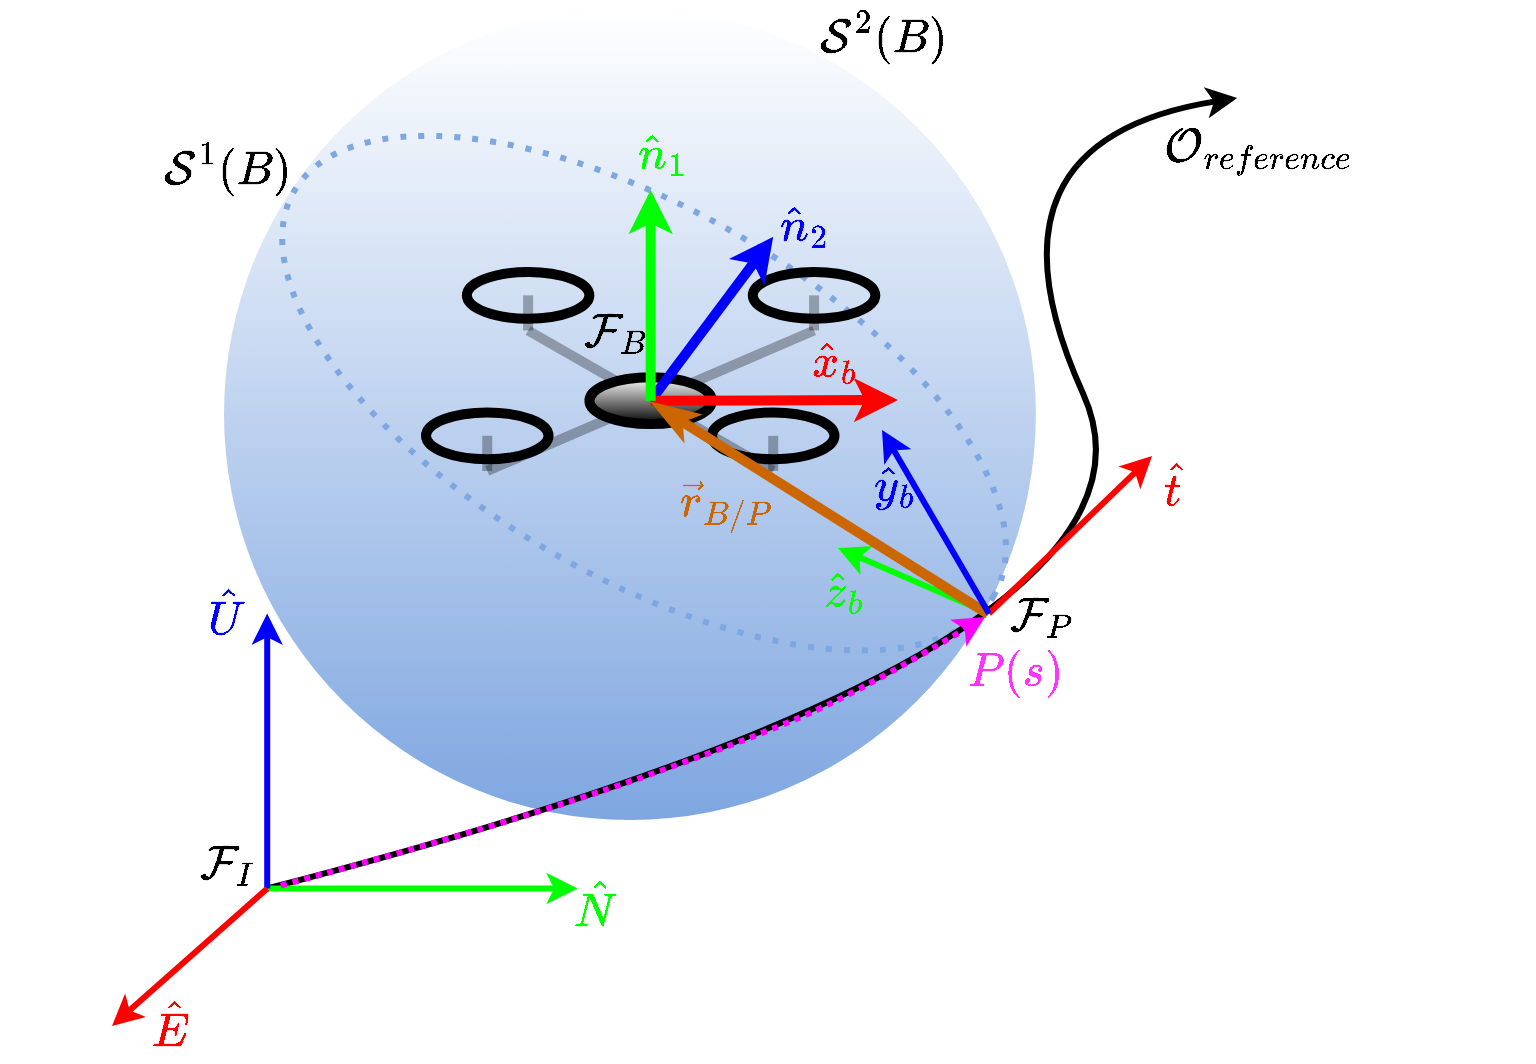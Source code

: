 <mxfile version="28.2.5">
  <diagram name="Page-1" id="U5bMhHxOVTiuiiuViLYi">
    <mxGraphModel dx="871" dy="637" grid="0" gridSize="10" guides="1" tooltips="1" connect="1" arrows="1" fold="1" page="1" pageScale="1" pageWidth="850" pageHeight="1100" math="1" shadow="0">
      <root>
        <mxCell id="0" />
        <mxCell id="1" parent="0" />
        <mxCell id="oY-iWz2owEvFRGqfLtR0-6" value="" style="ellipse;whiteSpace=wrap;html=1;aspect=fixed;fillColor=default;gradientColor=#7EA6E0;gradientDirection=south;strokeColor=none;shadow=0;" parent="1" vertex="1">
          <mxGeometry x="168" y="201.06" width="405.94" height="405.94" as="geometry" />
        </mxCell>
        <mxCell id="oY-iWz2owEvFRGqfLtR0-7" value="" style="ellipse;whiteSpace=wrap;html=1;fillColor=none;strokeColor=#7EA6E0;strokeWidth=3;dashed=1;rotation=30;dashPattern=1 2;" parent="1" vertex="1">
          <mxGeometry x="176" y="301.6" width="404.1" height="184" as="geometry" />
        </mxCell>
        <mxCell id="k8utyObynGav9CogyMUv-6" value="" style="curved=1;endArrow=classic;html=1;rounded=0;strokeWidth=3;" parent="1" edge="1">
          <mxGeometry width="50" height="50" relative="1" as="geometry">
            <mxPoint x="189.605" y="641.259" as="sourcePoint" />
            <mxPoint x="674.635" y="246" as="targetPoint" />
            <Array as="points">
              <mxPoint x="655.234" y="520.963" />
              <mxPoint x="540" y="267" />
            </Array>
          </mxGeometry>
        </mxCell>
        <mxCell id="k8utyObynGav9CogyMUv-8" value="" style="endArrow=classic;html=1;rounded=0;strokeWidth=3;strokeColor=light-dark(#00ff00, #EDEDED);" parent="1" edge="1">
          <mxGeometry width="50" height="50" relative="1" as="geometry">
            <mxPoint x="189.605" y="641.259" as="sourcePoint" />
            <mxPoint x="344.814" y="641.259" as="targetPoint" />
          </mxGeometry>
        </mxCell>
        <mxCell id="k8utyObynGav9CogyMUv-9" value="" style="endArrow=classic;html=1;rounded=0;strokeWidth=3;strokeColor=light-dark(#0000ff, #ededed);" parent="1" edge="1">
          <mxGeometry width="50" height="50" relative="1" as="geometry">
            <mxPoint x="189.605" y="641.259" as="sourcePoint" />
            <mxPoint x="189.605" y="503.778" as="targetPoint" />
          </mxGeometry>
        </mxCell>
        <mxCell id="k8utyObynGav9CogyMUv-10" value="" style="endArrow=classic;html=1;rounded=0;strokeColor=light-dark(#ff0000, #ededed);strokeWidth=3;" parent="1" edge="1">
          <mxGeometry width="50" height="50" relative="1" as="geometry">
            <mxPoint x="189.605" y="641.259" as="sourcePoint" />
            <mxPoint x="112" y="710" as="targetPoint" />
          </mxGeometry>
        </mxCell>
        <mxCell id="k8utyObynGav9CogyMUv-11" value="" style="endArrow=classic;html=1;rounded=0;strokeWidth=3;strokeColor=light-dark(#00ff00, #ededed);" parent="1" edge="1">
          <mxGeometry width="50" height="50" relative="1" as="geometry">
            <mxPoint x="550.467" y="503.778" as="sourcePoint" />
            <mxPoint x="475" y="471" as="targetPoint" />
          </mxGeometry>
        </mxCell>
        <mxCell id="k8utyObynGav9CogyMUv-12" value="" style="endArrow=classic;html=1;rounded=0;strokeWidth=3;strokeColor=light-dark(#ff0000, #ededed);" parent="1" edge="1">
          <mxGeometry width="50" height="50" relative="1" as="geometry">
            <mxPoint x="550.467" y="503.778" as="sourcePoint" />
            <mxPoint x="632" y="425" as="targetPoint" />
          </mxGeometry>
        </mxCell>
        <mxCell id="YdzwrW3JVEwBZq7miAlv-6" value="&lt;font style=&quot;font-size: 20px; color: light-dark(rgb(255, 0, 0), rgb(237, 237, 237));&quot;&gt;$$\hat t$$&lt;/font&gt;" style="text;html=1;align=center;verticalAlign=middle;resizable=0;points=[];autosize=1;strokeColor=none;fillColor=none;" parent="1" vertex="1">
          <mxGeometry x="588.996" y="421.996" width="107" height="36" as="geometry" />
        </mxCell>
        <mxCell id="YdzwrW3JVEwBZq7miAlv-7" value="&lt;font style=&quot;font-size: 20px; color: light-dark(rgb(0, 255, 0), rgb(237, 237, 237));&quot;&gt;$$\hat{n}_1$$&lt;/font&gt;" style="text;html=1;align=center;verticalAlign=middle;resizable=0;points=[];autosize=1;strokeColor=none;fillColor=none;" parent="1" vertex="1">
          <mxGeometry x="315.005" y="256.0" width="143" height="36" as="geometry" />
        </mxCell>
        <mxCell id="YdzwrW3JVEwBZq7miAlv-8" value="&lt;span style=&quot;font-size: 20px;&quot;&gt;&lt;font style=&quot;color: light-dark(rgb(0, 0, 255), rgb(0, 143, 0));&quot;&gt;$$\hat{n}_2$$&lt;/font&gt;&lt;/span&gt;" style="text;html=1;align=center;verticalAlign=middle;resizable=0;points=[];autosize=1;strokeColor=none;fillColor=none;" parent="1" vertex="1">
          <mxGeometry x="386.999" y="291.996" width="143" height="36" as="geometry" />
        </mxCell>
        <mxCell id="YdzwrW3JVEwBZq7miAlv-12" value="&lt;font style=&quot;font-size: 20px; color: light-dark(rgb(0, 255, 0), rgb(237, 237, 237));&quot;&gt;$$\hat N$$&lt;/font&gt;" style="text;html=1;align=center;verticalAlign=middle;resizable=0;points=[];autosize=1;strokeColor=none;fillColor=none;" parent="1" vertex="1">
          <mxGeometry x="294.997" y="632.002" width="116" height="36" as="geometry" />
        </mxCell>
        <mxCell id="YdzwrW3JVEwBZq7miAlv-14" value="" style="curved=1;endArrow=classic;html=1;rounded=0;strokeColor=light-dark(#ff00ff, #ededed);strokeWidth=3;dashed=1;dashPattern=1 1;" parent="1" edge="1">
          <mxGeometry width="50" height="50" relative="1" as="geometry">
            <mxPoint x="196.395" y="639.781" as="sourcePoint" />
            <mxPoint x="548.527" y="505.496" as="targetPoint" />
            <Array as="points">
              <mxPoint x="311.832" y="608.607" />
              <mxPoint x="443.76" y="562.207" />
              <mxPoint x="500.024" y="534.711" />
            </Array>
          </mxGeometry>
        </mxCell>
        <mxCell id="E7Q4qk2Ofr3LrsjC4E45-2" value="&lt;span style=&quot;color: rgb(255, 51, 255); text-wrap-mode: wrap;&quot;&gt;&lt;font style=&quot;font-size: 20px;&quot;&gt;$${P(s)}$$&lt;/font&gt;&lt;/span&gt;" style="text;html=1;align=center;verticalAlign=middle;resizable=0;points=[];autosize=1;strokeColor=none;fillColor=none;" parent="1" vertex="1">
          <mxGeometry x="506.997" y="514.999" width="113" height="36" as="geometry" />
        </mxCell>
        <mxCell id="YdzwrW3JVEwBZq7miAlv-11" value="&lt;font style=&quot;font-size: 20px; color: light-dark(rgb(255, 0, 0), rgb(237, 237, 237));&quot;&gt;$$\hat E$$&lt;/font&gt;" style="text;html=1;align=center;verticalAlign=middle;resizable=0;points=[];autosize=1;strokeColor=none;fillColor=none;" parent="1" vertex="1">
          <mxGeometry x="83" y="692" width="115" height="36" as="geometry" />
        </mxCell>
        <mxCell id="YdzwrW3JVEwBZq7miAlv-13" value="&lt;span style=&quot;font-size: 20px;&quot;&gt;&lt;font style=&quot;color: light-dark(rgb(0, 0, 255), rgb(0, 143, 0));&quot;&gt;$$\hat U$$&lt;/font&gt;&lt;/span&gt;" style="text;html=1;align=center;verticalAlign=middle;resizable=0;points=[];autosize=1;strokeColor=none;fillColor=none;" parent="1" vertex="1">
          <mxGeometry x="111" y="485.6" width="116" height="36" as="geometry" />
        </mxCell>
        <mxCell id="YdzwrW3JVEwBZq7miAlv-2" value="&lt;font style=&quot;font-size: 20px;&quot;&gt;$$\mathcal{F}_I$$&lt;/font&gt;" style="text;html=1;align=center;verticalAlign=middle;resizable=0;points=[];autosize=1;strokeColor=none;fillColor=none;" parent="1" vertex="1">
          <mxGeometry x="79" y="611" width="180" height="36" as="geometry" />
        </mxCell>
        <mxCell id="YdzwrW3JVEwBZq7miAlv-4" value="&lt;font style=&quot;font-size: 20px;&quot;&gt;$$\mathcal{F}_P$$&lt;/font&gt;" style="text;html=1;align=center;verticalAlign=middle;resizable=0;points=[];autosize=1;strokeColor=none;fillColor=none;connectable=0;allowArrows=0;" parent="1" vertex="1">
          <mxGeometry x="482" y="487" width="188" height="36" as="geometry" />
        </mxCell>
        <mxCell id="E7Q4qk2Ofr3LrsjC4E45-4" value="&lt;font style=&quot;font-size: 20px;&quot;&gt;$$\mathcal{O}_{reference}$$&lt;/font&gt;" style="text;html=1;align=center;verticalAlign=middle;resizable=0;points=[];autosize=1;strokeColor=none;fillColor=none;" parent="1" vertex="1">
          <mxGeometry x="547" y="253.06" width="276" height="36" as="geometry" />
        </mxCell>
        <mxCell id="AGZeXQdfMe2QeRyl5_Gv-16" value="&lt;font style=&quot;color: light-dark(rgb(0, 0, 255), rgb(237, 237, 237)); font-size: 20px;&quot;&gt;$$\hat{y}_b$$&lt;/font&gt;" style="text;html=1;align=center;verticalAlign=middle;resizable=0;points=[];autosize=1;strokeColor=none;fillColor=none;strokeWidth=1;fontStyle=1;container=0;" parent="1" vertex="1">
          <mxGeometry x="432.398" y="421.995" width="141" height="36" as="geometry" />
        </mxCell>
        <mxCell id="AGZeXQdfMe2QeRyl5_Gv-14" value="&lt;font style=&quot;color: light-dark(rgb(255, 0, 0), rgb(237, 237, 237)); font-size: 20px;&quot;&gt;&lt;b style=&quot;&quot;&gt;$$\hat{x}_b$$&lt;/b&gt;&lt;/font&gt;" style="text;html=1;align=center;verticalAlign=middle;resizable=0;points=[];autosize=1;strokeColor=none;fillColor=none;strokeWidth=1;container=0;" parent="1" vertex="1">
          <mxGeometry x="399.001" y="359.996" width="148" height="36" as="geometry" />
        </mxCell>
        <mxCell id="AGZeXQdfMe2QeRyl5_Gv-1" value="" style="ellipse;whiteSpace=wrap;html=1;fillColor=none;strokeWidth=5;shadow=0;strokeColor=light-dark(#000000,#EDEDED);container=0;" parent="1" vertex="1">
          <mxGeometry x="289.425" y="332.972" width="61.273" height="23.412" as="geometry" />
        </mxCell>
        <mxCell id="AGZeXQdfMe2QeRyl5_Gv-2" value="" style="ellipse;whiteSpace=wrap;html=1;fillColor=none;strokeWidth=5;strokeColor=light-dark(#000000,#EDEDED);container=0;" parent="1" vertex="1">
          <mxGeometry x="411.97" y="403.208" width="61.273" height="23.412" as="geometry" />
        </mxCell>
        <mxCell id="AGZeXQdfMe2QeRyl5_Gv-3" value="" style="endArrow=none;html=1;rounded=0;strokeWidth=5;strokeColor=light-dark(#000000,#EDEDED);opacity=30;" parent="1" edge="1">
          <mxGeometry width="50" height="50" relative="1" as="geometry">
            <mxPoint x="320.061" y="362.237" as="sourcePoint" />
            <mxPoint x="442.607" y="432.472" as="targetPoint" />
          </mxGeometry>
        </mxCell>
        <mxCell id="AGZeXQdfMe2QeRyl5_Gv-4" value="" style="endArrow=none;html=1;rounded=0;strokeWidth=5;strokeColor=light-dark(#000000,#EDEDED);opacity=30;" parent="1" edge="1">
          <mxGeometry width="50" height="50" relative="1" as="geometry">
            <mxPoint x="299.637" y="432.472" as="sourcePoint" />
            <mxPoint x="463.031" y="362.237" as="targetPoint" />
          </mxGeometry>
        </mxCell>
        <mxCell id="AGZeXQdfMe2QeRyl5_Gv-5" value="" style="ellipse;whiteSpace=wrap;html=1;fillColor=none;strokeWidth=5;strokeColor=light-dark(#000000,#EDEDED);container=0;" parent="1" vertex="1">
          <mxGeometry x="269.001" y="403.208" width="61.273" height="23.412" as="geometry" />
        </mxCell>
        <mxCell id="AGZeXQdfMe2QeRyl5_Gv-6" value="" style="ellipse;whiteSpace=wrap;html=1;fillColor=none;strokeWidth=5;gradientColor=none;strokeColor=light-dark(#000000,#EDEDED);container=0;" parent="1" vertex="1">
          <mxGeometry x="432.395" y="332.972" width="61.273" height="23.412" as="geometry" />
        </mxCell>
        <mxCell id="AGZeXQdfMe2QeRyl5_Gv-7" value="" style="ellipse;whiteSpace=wrap;html=1;fillColor=default;strokeWidth=5;fillStyle=auto;gradientColor=default;strokeColor=default;container=0;connectable=0;allowArrows=0;" parent="1" vertex="1">
          <mxGeometry x="350.698" y="385.649" width="61.273" height="23.412" as="geometry" />
        </mxCell>
        <mxCell id="AGZeXQdfMe2QeRyl5_Gv-10" value="" style="endArrow=none;html=1;rounded=0;strokeWidth=5;strokeColor=light-dark(#000000,#EDEDED);opacity=30;" parent="1" edge="1">
          <mxGeometry width="50" height="50" relative="1" as="geometry">
            <mxPoint x="320.061" y="362.237" as="sourcePoint" />
            <mxPoint x="320.061" y="344.678" as="targetPoint" />
          </mxGeometry>
        </mxCell>
        <mxCell id="AGZeXQdfMe2QeRyl5_Gv-11" value="" style="endArrow=none;html=1;rounded=0;strokeWidth=5;strokeColor=light-dark(#000000,#EDEDED);opacity=30;" parent="1" edge="1">
          <mxGeometry width="50" height="50" relative="1" as="geometry">
            <mxPoint x="299.637" y="432.472" as="sourcePoint" />
            <mxPoint x="299.637" y="414.914" as="targetPoint" />
          </mxGeometry>
        </mxCell>
        <mxCell id="AGZeXQdfMe2QeRyl5_Gv-12" value="" style="endArrow=none;html=1;rounded=0;strokeWidth=5;strokeColor=light-dark(#000000,#EDEDED);opacity=30;" parent="1" edge="1">
          <mxGeometry width="50" height="50" relative="1" as="geometry">
            <mxPoint x="442.607" y="414.914" as="sourcePoint" />
            <mxPoint x="442.607" y="432.472" as="targetPoint" />
          </mxGeometry>
        </mxCell>
        <mxCell id="AGZeXQdfMe2QeRyl5_Gv-13" value="" style="endArrow=none;html=1;rounded=0;strokeWidth=5;strokeColor=light-dark(#000000,#EDEDED);opacity=30;" parent="1" edge="1">
          <mxGeometry width="50" height="50" relative="1" as="geometry">
            <mxPoint x="463.031" y="362.237" as="sourcePoint" />
            <mxPoint x="463.031" y="344.678" as="targetPoint" />
          </mxGeometry>
        </mxCell>
        <mxCell id="-J8hr0-aPqcsr6STSAXv-1" value="&lt;font style=&quot;font-size: 20px;&quot;&gt;$$\mathcal{F}_B$$&lt;/font&gt;" style="text;html=1;align=center;verticalAlign=middle;resizable=0;points=[];autosize=1;strokeColor=none;fillColor=none;" parent="1" vertex="1">
          <mxGeometry x="269" y="345" width="188" height="36" as="geometry" />
        </mxCell>
        <mxCell id="AGZeXQdfMe2QeRyl5_Gv-9" value="" style="endArrow=classic;html=1;rounded=0;strokeWidth=5;fillColor=#f8cecc;strokeColor=light-dark(#0000ff, #EDEDED);endFill=1;" parent="1" edge="1">
          <mxGeometry width="50" height="50" relative="1" as="geometry">
            <mxPoint x="381.334" y="397.355" as="sourcePoint" />
            <mxPoint x="442.607" y="315.414" as="targetPoint" />
          </mxGeometry>
        </mxCell>
        <mxCell id="AGZeXQdfMe2QeRyl5_Gv-8" value="" style="endArrow=classic;html=1;rounded=0;exitX=0.5;exitY=0.5;exitDx=0;exitDy=0;exitPerimeter=0;strokeWidth=5;fillColor=#f8cecc;strokeColor=light-dark(#ff0000, #EDEDED);endFill=1;" parent="1" source="AGZeXQdfMe2QeRyl5_Gv-7" edge="1">
          <mxGeometry width="50" height="50" relative="1" as="geometry">
            <mxPoint x="391.546" y="444.178" as="sourcePoint" />
            <mxPoint x="505" y="397" as="targetPoint" />
          </mxGeometry>
        </mxCell>
        <mxCell id="AGZeXQdfMe2QeRyl5_Gv-17" value="" style="endArrow=classic;html=1;rounded=0;strokeWidth=5;fillColor=#f8cecc;strokeColor=light-dark(#00ff00, #EDEDED);endFill=1;" parent="1" edge="1">
          <mxGeometry width="50" height="50" relative="1" as="geometry">
            <mxPoint x="381.334" y="397.355" as="sourcePoint" />
            <mxPoint x="381.334" y="292.002" as="targetPoint" />
          </mxGeometry>
        </mxCell>
        <mxCell id="AGZeXQdfMe2QeRyl5_Gv-15" value="&lt;font style=&quot;color: light-dark(rgb(0, 255, 0), rgb(237, 237, 237)); font-size: 20px;&quot;&gt;&lt;b style=&quot;&quot;&gt;$$\hat{z}_b$$&lt;/b&gt;&lt;/font&gt;" style="text;html=1;align=center;verticalAlign=middle;resizable=0;points=[];autosize=1;strokeColor=none;fillColor=none;strokeWidth=1;container=0;" parent="1" vertex="1">
          <mxGeometry x="404.697" y="475" width="147" height="36" as="geometry" />
        </mxCell>
        <mxCell id="AGZeXQdfMe2QeRyl5_Gv-37" value="" style="endArrow=classicThin;html=1;rounded=0;strokeWidth=5;strokeColor=light-dark(#CC6600,#EDEDED);endFill=1;startArrow=none;startFill=0;endSize=6;" parent="1" edge="1">
          <mxGeometry width="50" height="50" relative="1" as="geometry">
            <mxPoint x="550" y="504" as="sourcePoint" />
            <mxPoint x="383" y="399" as="targetPoint" />
          </mxGeometry>
        </mxCell>
        <mxCell id="k8utyObynGav9CogyMUv-13" value="" style="endArrow=classic;html=1;rounded=0;strokeWidth=3;strokeColor=light-dark(#0000ff, #ededed);" parent="1" edge="1">
          <mxGeometry width="50" height="50" relative="1" as="geometry">
            <mxPoint x="550.467" y="503.778" as="sourcePoint" />
            <mxPoint x="497" y="412" as="targetPoint" />
          </mxGeometry>
        </mxCell>
        <mxCell id="oY-iWz2owEvFRGqfLtR0-8" value="&lt;b style=&quot;font-size: 20px;&quot;&gt;&lt;font style=&quot;color: rgb(204, 102, 0);&quot;&gt;$$\vec{r}_{B/P}$$&lt;/font&gt;&lt;/b&gt;" style="text;html=1;align=center;verticalAlign=middle;resizable=0;points=[];autosize=1;strokeColor=none;fillColor=none;" parent="1" vertex="1">
          <mxGeometry x="326.27" y="431" width="185" height="36" as="geometry" />
        </mxCell>
        <mxCell id="oY-iWz2owEvFRGqfLtR0-9" value="&lt;font style=&quot;font-size: 20px;&quot;&gt;$$\mathcal{S}^{2}(B)$$&lt;/font&gt;" style="text;html=1;align=center;verticalAlign=middle;resizable=0;points=[];autosize=1;strokeColor=none;fillColor=none;" parent="1" vertex="1">
          <mxGeometry x="384" y="197" width="225" height="36" as="geometry" />
        </mxCell>
        <mxCell id="oY-iWz2owEvFRGqfLtR0-10" value="&lt;font style=&quot;font-size: 20px;&quot;&gt;$$\mathcal{S}^{1}(B)$$&lt;/font&gt;" style="text;html=1;align=center;verticalAlign=middle;resizable=0;points=[];autosize=1;strokeColor=none;fillColor=none;" parent="1" vertex="1">
          <mxGeometry x="56.5" y="263" width="225" height="36" as="geometry" />
        </mxCell>
      </root>
    </mxGraphModel>
  </diagram>
</mxfile>
